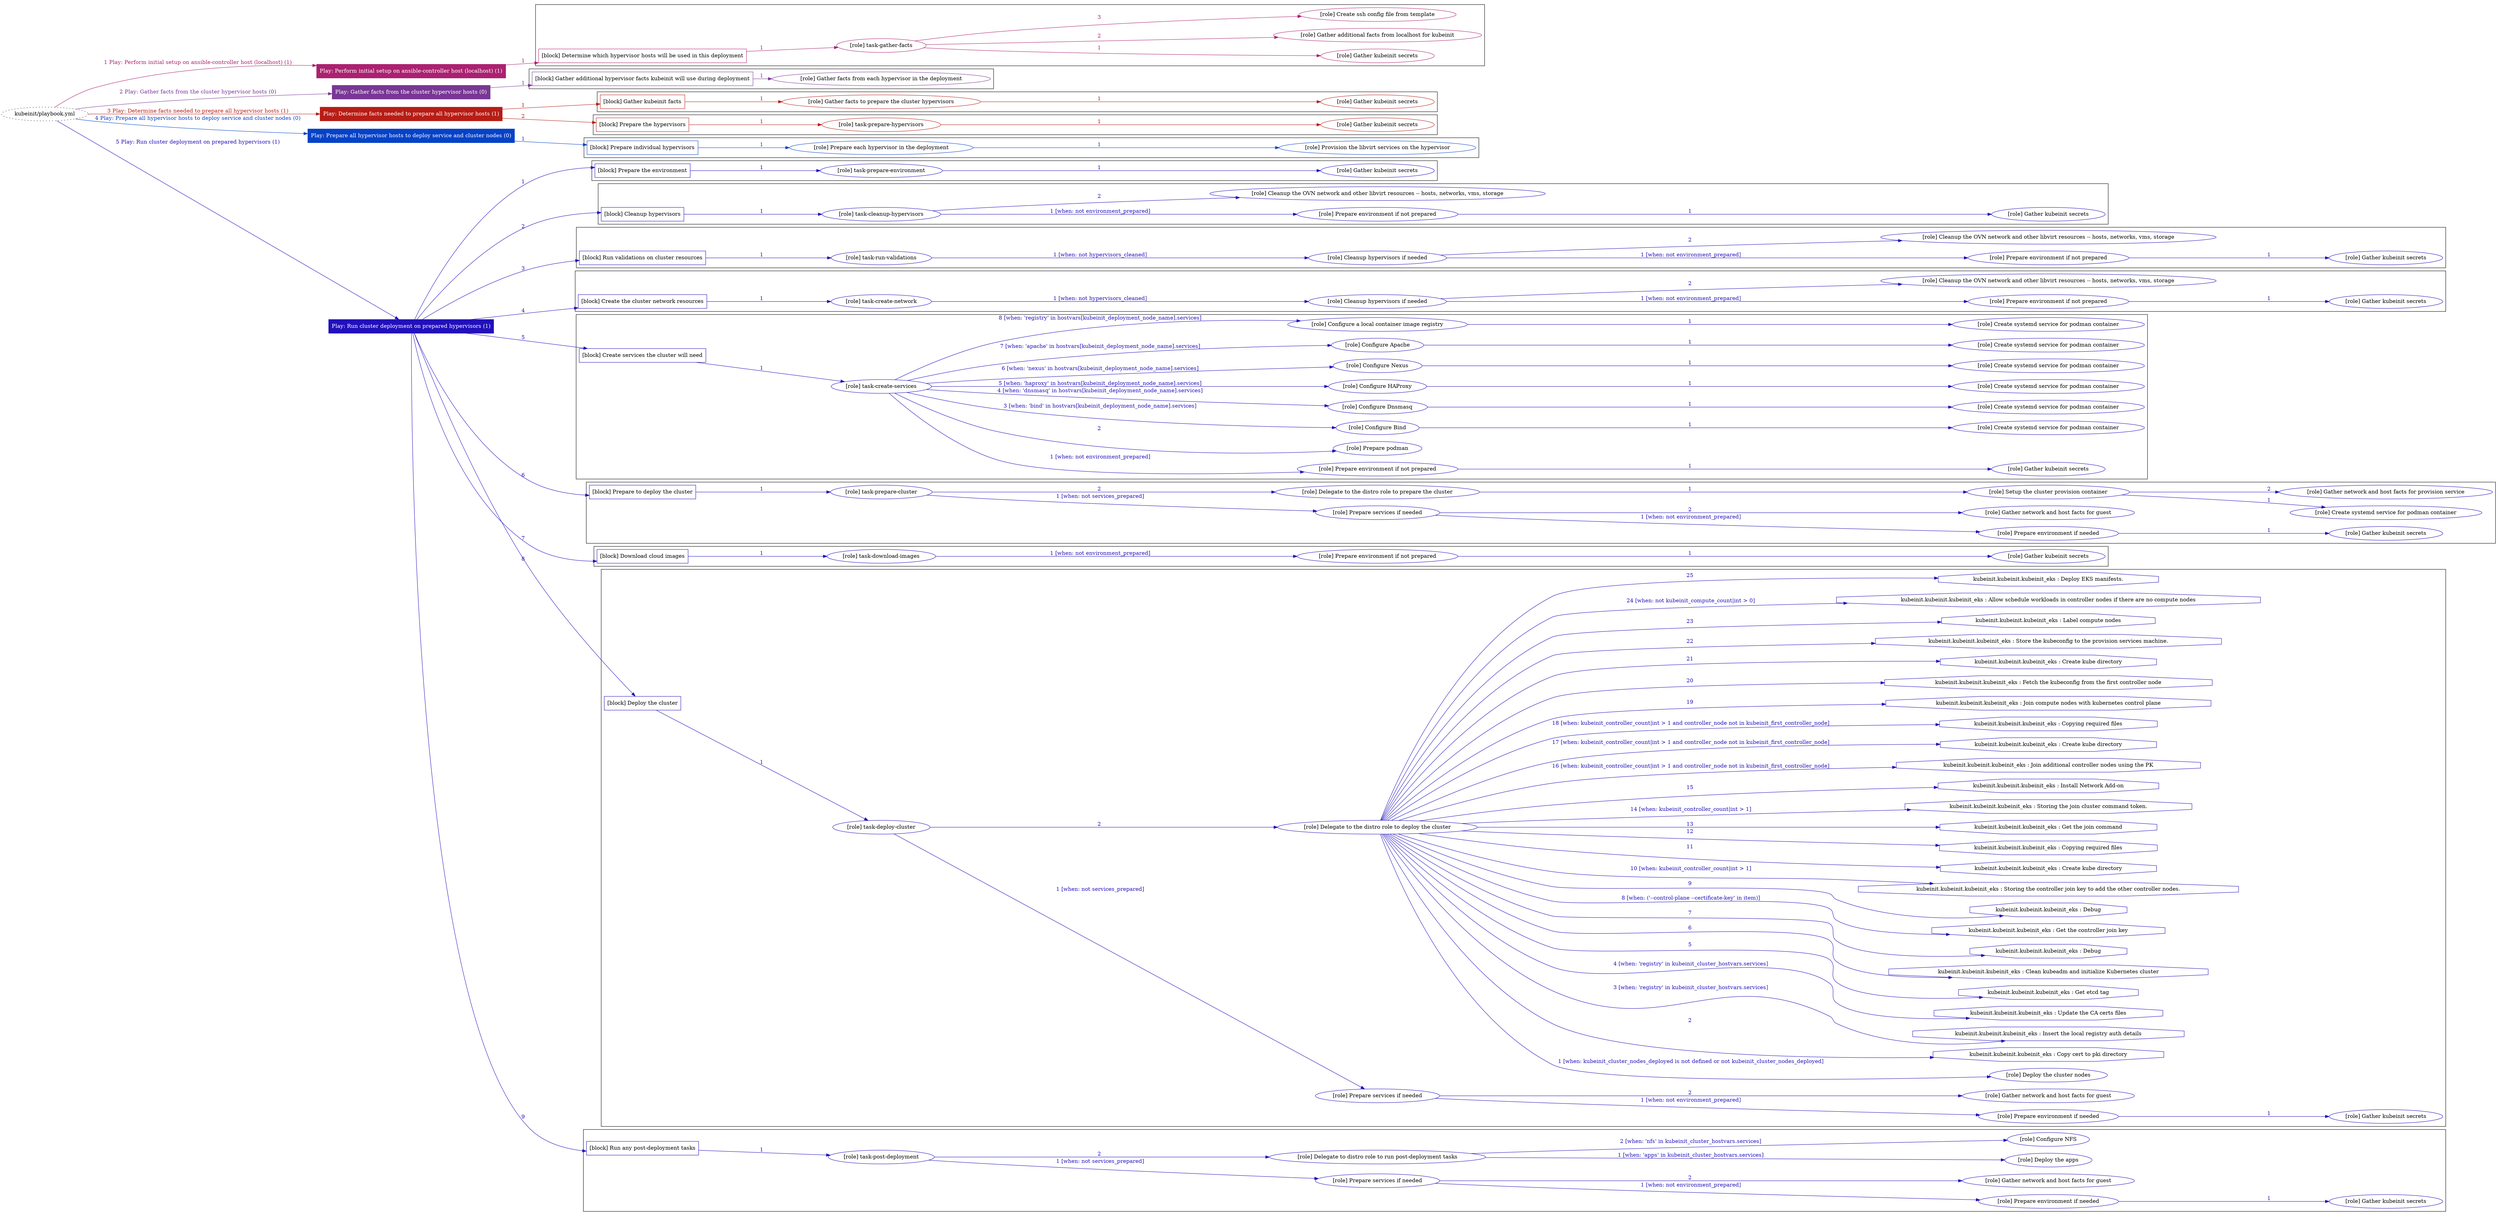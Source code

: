 digraph {
	graph [concentrate=true ordering=in rankdir=LR ratio=fill]
	edge [esep=5 sep=10]
	"kubeinit/playbook.yml" [URL="/home/runner/work/kubeinit/kubeinit/kubeinit/playbook.yml" id=playbook_e4706c44 style=dotted]
	"kubeinit/playbook.yml" -> play_22744e1b [label="1 Play: Perform initial setup on ansible-controller host (localhost) (1)" color="#ab2170" fontcolor="#ab2170" id=edge_play_22744e1b labeltooltip="1 Play: Perform initial setup on ansible-controller host (localhost) (1)" tooltip="1 Play: Perform initial setup on ansible-controller host (localhost) (1)"]
	subgraph "Play: Perform initial setup on ansible-controller host (localhost) (1)" {
		play_22744e1b [label="Play: Perform initial setup on ansible-controller host (localhost) (1)" URL="/home/runner/work/kubeinit/kubeinit/kubeinit/playbook.yml" color="#ab2170" fontcolor="#ffffff" id=play_22744e1b shape=box style=filled tooltip=localhost]
		play_22744e1b -> block_90c1fbc4 [label=1 color="#ab2170" fontcolor="#ab2170" id=edge_block_90c1fbc4 labeltooltip=1 tooltip=1]
		subgraph cluster_block_90c1fbc4 {
			block_90c1fbc4 [label="[block] Determine which hypervisor hosts will be used in this deployment" URL="/home/runner/work/kubeinit/kubeinit/kubeinit/playbook.yml" color="#ab2170" id=block_90c1fbc4 labeltooltip="Determine which hypervisor hosts will be used in this deployment" shape=box tooltip="Determine which hypervisor hosts will be used in this deployment"]
			block_90c1fbc4 -> role_a023c76e [label="1 " color="#ab2170" fontcolor="#ab2170" id=edge_role_a023c76e labeltooltip="1 " tooltip="1 "]
			subgraph "task-gather-facts" {
				role_a023c76e [label="[role] task-gather-facts" URL="/home/runner/work/kubeinit/kubeinit/kubeinit/playbook.yml" color="#ab2170" id=role_a023c76e tooltip="task-gather-facts"]
				role_a023c76e -> role_a32513ba [label="1 " color="#ab2170" fontcolor="#ab2170" id=edge_role_a32513ba labeltooltip="1 " tooltip="1 "]
				subgraph "Gather kubeinit secrets" {
					role_a32513ba [label="[role] Gather kubeinit secrets" URL="/home/runner/.ansible/collections/ansible_collections/kubeinit/kubeinit/roles/kubeinit_prepare/tasks/build_hypervisors_group.yml" color="#ab2170" id=role_a32513ba tooltip="Gather kubeinit secrets"]
				}
				role_a023c76e -> role_e7c0a9d3 [label="2 " color="#ab2170" fontcolor="#ab2170" id=edge_role_e7c0a9d3 labeltooltip="2 " tooltip="2 "]
				subgraph "Gather additional facts from localhost for kubeinit" {
					role_e7c0a9d3 [label="[role] Gather additional facts from localhost for kubeinit" URL="/home/runner/.ansible/collections/ansible_collections/kubeinit/kubeinit/roles/kubeinit_prepare/tasks/build_hypervisors_group.yml" color="#ab2170" id=role_e7c0a9d3 tooltip="Gather additional facts from localhost for kubeinit"]
				}
				role_a023c76e -> role_b6cc3822 [label="3 " color="#ab2170" fontcolor="#ab2170" id=edge_role_b6cc3822 labeltooltip="3 " tooltip="3 "]
				subgraph "Create ssh config file from template" {
					role_b6cc3822 [label="[role] Create ssh config file from template" URL="/home/runner/.ansible/collections/ansible_collections/kubeinit/kubeinit/roles/kubeinit_prepare/tasks/build_hypervisors_group.yml" color="#ab2170" id=role_b6cc3822 tooltip="Create ssh config file from template"]
				}
			}
		}
	}
	"kubeinit/playbook.yml" -> play_4994752e [label="2 Play: Gather facts from the cluster hypervisor hosts (0)" color="#793795" fontcolor="#793795" id=edge_play_4994752e labeltooltip="2 Play: Gather facts from the cluster hypervisor hosts (0)" tooltip="2 Play: Gather facts from the cluster hypervisor hosts (0)"]
	subgraph "Play: Gather facts from the cluster hypervisor hosts (0)" {
		play_4994752e [label="Play: Gather facts from the cluster hypervisor hosts (0)" URL="/home/runner/work/kubeinit/kubeinit/kubeinit/playbook.yml" color="#793795" fontcolor="#ffffff" id=play_4994752e shape=box style=filled tooltip="Play: Gather facts from the cluster hypervisor hosts (0)"]
		play_4994752e -> block_d90d873d [label=1 color="#793795" fontcolor="#793795" id=edge_block_d90d873d labeltooltip=1 tooltip=1]
		subgraph cluster_block_d90d873d {
			block_d90d873d [label="[block] Gather additional hypervisor facts kubeinit will use during deployment" URL="/home/runner/work/kubeinit/kubeinit/kubeinit/playbook.yml" color="#793795" id=block_d90d873d labeltooltip="Gather additional hypervisor facts kubeinit will use during deployment" shape=box tooltip="Gather additional hypervisor facts kubeinit will use during deployment"]
			block_d90d873d -> role_4bcd102c [label="1 " color="#793795" fontcolor="#793795" id=edge_role_4bcd102c labeltooltip="1 " tooltip="1 "]
			subgraph "Gather facts from each hypervisor in the deployment" {
				role_4bcd102c [label="[role] Gather facts from each hypervisor in the deployment" URL="/home/runner/work/kubeinit/kubeinit/kubeinit/playbook.yml" color="#793795" id=role_4bcd102c tooltip="Gather facts from each hypervisor in the deployment"]
			}
		}
	}
	"kubeinit/playbook.yml" -> play_8010060c [label="3 Play: Determine facts needed to prepare all hypervisor hosts (1)" color="#b71d15" fontcolor="#b71d15" id=edge_play_8010060c labeltooltip="3 Play: Determine facts needed to prepare all hypervisor hosts (1)" tooltip="3 Play: Determine facts needed to prepare all hypervisor hosts (1)"]
	subgraph "Play: Determine facts needed to prepare all hypervisor hosts (1)" {
		play_8010060c [label="Play: Determine facts needed to prepare all hypervisor hosts (1)" URL="/home/runner/work/kubeinit/kubeinit/kubeinit/playbook.yml" color="#b71d15" fontcolor="#ffffff" id=play_8010060c shape=box style=filled tooltip=localhost]
		play_8010060c -> block_583fa19e [label=1 color="#b71d15" fontcolor="#b71d15" id=edge_block_583fa19e labeltooltip=1 tooltip=1]
		subgraph cluster_block_583fa19e {
			block_583fa19e [label="[block] Gather kubeinit facts" URL="/home/runner/work/kubeinit/kubeinit/kubeinit/playbook.yml" color="#b71d15" id=block_583fa19e labeltooltip="Gather kubeinit facts" shape=box tooltip="Gather kubeinit facts"]
			block_583fa19e -> role_727994ce [label="1 " color="#b71d15" fontcolor="#b71d15" id=edge_role_727994ce labeltooltip="1 " tooltip="1 "]
			subgraph "Gather facts to prepare the cluster hypervisors" {
				role_727994ce [label="[role] Gather facts to prepare the cluster hypervisors" URL="/home/runner/work/kubeinit/kubeinit/kubeinit/playbook.yml" color="#b71d15" id=role_727994ce tooltip="Gather facts to prepare the cluster hypervisors"]
				role_727994ce -> role_910fbec5 [label="1 " color="#b71d15" fontcolor="#b71d15" id=edge_role_910fbec5 labeltooltip="1 " tooltip="1 "]
				subgraph "Gather kubeinit secrets" {
					role_910fbec5 [label="[role] Gather kubeinit secrets" URL="/home/runner/.ansible/collections/ansible_collections/kubeinit/kubeinit/roles/kubeinit_prepare/tasks/gather_kubeinit_facts.yml" color="#b71d15" id=role_910fbec5 tooltip="Gather kubeinit secrets"]
				}
			}
		}
		play_8010060c -> block_61e00725 [label=2 color="#b71d15" fontcolor="#b71d15" id=edge_block_61e00725 labeltooltip=2 tooltip=2]
		subgraph cluster_block_61e00725 {
			block_61e00725 [label="[block] Prepare the hypervisors" URL="/home/runner/work/kubeinit/kubeinit/kubeinit/playbook.yml" color="#b71d15" id=block_61e00725 labeltooltip="Prepare the hypervisors" shape=box tooltip="Prepare the hypervisors"]
			block_61e00725 -> role_71403664 [label="1 " color="#b71d15" fontcolor="#b71d15" id=edge_role_71403664 labeltooltip="1 " tooltip="1 "]
			subgraph "task-prepare-hypervisors" {
				role_71403664 [label="[role] task-prepare-hypervisors" URL="/home/runner/work/kubeinit/kubeinit/kubeinit/playbook.yml" color="#b71d15" id=role_71403664 tooltip="task-prepare-hypervisors"]
				role_71403664 -> role_654ed917 [label="1 " color="#b71d15" fontcolor="#b71d15" id=edge_role_654ed917 labeltooltip="1 " tooltip="1 "]
				subgraph "Gather kubeinit secrets" {
					role_654ed917 [label="[role] Gather kubeinit secrets" URL="/home/runner/.ansible/collections/ansible_collections/kubeinit/kubeinit/roles/kubeinit_prepare/tasks/gather_kubeinit_facts.yml" color="#b71d15" id=role_654ed917 tooltip="Gather kubeinit secrets"]
				}
			}
		}
	}
	"kubeinit/playbook.yml" -> play_8bb60822 [label="4 Play: Prepare all hypervisor hosts to deploy service and cluster nodes (0)" color="#0542c7" fontcolor="#0542c7" id=edge_play_8bb60822 labeltooltip="4 Play: Prepare all hypervisor hosts to deploy service and cluster nodes (0)" tooltip="4 Play: Prepare all hypervisor hosts to deploy service and cluster nodes (0)"]
	subgraph "Play: Prepare all hypervisor hosts to deploy service and cluster nodes (0)" {
		play_8bb60822 [label="Play: Prepare all hypervisor hosts to deploy service and cluster nodes (0)" URL="/home/runner/work/kubeinit/kubeinit/kubeinit/playbook.yml" color="#0542c7" fontcolor="#ffffff" id=play_8bb60822 shape=box style=filled tooltip="Play: Prepare all hypervisor hosts to deploy service and cluster nodes (0)"]
		play_8bb60822 -> block_07c9df3e [label=1 color="#0542c7" fontcolor="#0542c7" id=edge_block_07c9df3e labeltooltip=1 tooltip=1]
		subgraph cluster_block_07c9df3e {
			block_07c9df3e [label="[block] Prepare individual hypervisors" URL="/home/runner/work/kubeinit/kubeinit/kubeinit/playbook.yml" color="#0542c7" id=block_07c9df3e labeltooltip="Prepare individual hypervisors" shape=box tooltip="Prepare individual hypervisors"]
			block_07c9df3e -> role_44c92e0b [label="1 " color="#0542c7" fontcolor="#0542c7" id=edge_role_44c92e0b labeltooltip="1 " tooltip="1 "]
			subgraph "Prepare each hypervisor in the deployment" {
				role_44c92e0b [label="[role] Prepare each hypervisor in the deployment" URL="/home/runner/work/kubeinit/kubeinit/kubeinit/playbook.yml" color="#0542c7" id=role_44c92e0b tooltip="Prepare each hypervisor in the deployment"]
				role_44c92e0b -> role_316681c7 [label="1 " color="#0542c7" fontcolor="#0542c7" id=edge_role_316681c7 labeltooltip="1 " tooltip="1 "]
				subgraph "Provision the libvirt services on the hypervisor" {
					role_316681c7 [label="[role] Provision the libvirt services on the hypervisor" URL="/home/runner/.ansible/collections/ansible_collections/kubeinit/kubeinit/roles/kubeinit_prepare/tasks/prepare_hypervisor.yml" color="#0542c7" id=role_316681c7 tooltip="Provision the libvirt services on the hypervisor"]
				}
			}
		}
	}
	"kubeinit/playbook.yml" -> play_d2158033 [label="5 Play: Run cluster deployment on prepared hypervisors (1)" color="#2110bc" fontcolor="#2110bc" id=edge_play_d2158033 labeltooltip="5 Play: Run cluster deployment on prepared hypervisors (1)" tooltip="5 Play: Run cluster deployment on prepared hypervisors (1)"]
	subgraph "Play: Run cluster deployment on prepared hypervisors (1)" {
		play_d2158033 [label="Play: Run cluster deployment on prepared hypervisors (1)" URL="/home/runner/work/kubeinit/kubeinit/kubeinit/playbook.yml" color="#2110bc" fontcolor="#ffffff" id=play_d2158033 shape=box style=filled tooltip=localhost]
		play_d2158033 -> block_24944b92 [label=1 color="#2110bc" fontcolor="#2110bc" id=edge_block_24944b92 labeltooltip=1 tooltip=1]
		subgraph cluster_block_24944b92 {
			block_24944b92 [label="[block] Prepare the environment" URL="/home/runner/work/kubeinit/kubeinit/kubeinit/playbook.yml" color="#2110bc" id=block_24944b92 labeltooltip="Prepare the environment" shape=box tooltip="Prepare the environment"]
			block_24944b92 -> role_bd3fd423 [label="1 " color="#2110bc" fontcolor="#2110bc" id=edge_role_bd3fd423 labeltooltip="1 " tooltip="1 "]
			subgraph "task-prepare-environment" {
				role_bd3fd423 [label="[role] task-prepare-environment" URL="/home/runner/work/kubeinit/kubeinit/kubeinit/playbook.yml" color="#2110bc" id=role_bd3fd423 tooltip="task-prepare-environment"]
				role_bd3fd423 -> role_4cc77788 [label="1 " color="#2110bc" fontcolor="#2110bc" id=edge_role_4cc77788 labeltooltip="1 " tooltip="1 "]
				subgraph "Gather kubeinit secrets" {
					role_4cc77788 [label="[role] Gather kubeinit secrets" URL="/home/runner/.ansible/collections/ansible_collections/kubeinit/kubeinit/roles/kubeinit_prepare/tasks/gather_kubeinit_facts.yml" color="#2110bc" id=role_4cc77788 tooltip="Gather kubeinit secrets"]
				}
			}
		}
		play_d2158033 -> block_1e7e32d7 [label=2 color="#2110bc" fontcolor="#2110bc" id=edge_block_1e7e32d7 labeltooltip=2 tooltip=2]
		subgraph cluster_block_1e7e32d7 {
			block_1e7e32d7 [label="[block] Cleanup hypervisors" URL="/home/runner/work/kubeinit/kubeinit/kubeinit/playbook.yml" color="#2110bc" id=block_1e7e32d7 labeltooltip="Cleanup hypervisors" shape=box tooltip="Cleanup hypervisors"]
			block_1e7e32d7 -> role_c42ea719 [label="1 " color="#2110bc" fontcolor="#2110bc" id=edge_role_c42ea719 labeltooltip="1 " tooltip="1 "]
			subgraph "task-cleanup-hypervisors" {
				role_c42ea719 [label="[role] task-cleanup-hypervisors" URL="/home/runner/work/kubeinit/kubeinit/kubeinit/playbook.yml" color="#2110bc" id=role_c42ea719 tooltip="task-cleanup-hypervisors"]
				role_c42ea719 -> role_982317cd [label="1 [when: not environment_prepared]" color="#2110bc" fontcolor="#2110bc" id=edge_role_982317cd labeltooltip="1 [when: not environment_prepared]" tooltip="1 [when: not environment_prepared]"]
				subgraph "Prepare environment if not prepared" {
					role_982317cd [label="[role] Prepare environment if not prepared" URL="/home/runner/.ansible/collections/ansible_collections/kubeinit/kubeinit/roles/kubeinit_prepare/tasks/cleanup_hypervisors.yml" color="#2110bc" id=role_982317cd tooltip="Prepare environment if not prepared"]
					role_982317cd -> role_f0b3cdd8 [label="1 " color="#2110bc" fontcolor="#2110bc" id=edge_role_f0b3cdd8 labeltooltip="1 " tooltip="1 "]
					subgraph "Gather kubeinit secrets" {
						role_f0b3cdd8 [label="[role] Gather kubeinit secrets" URL="/home/runner/.ansible/collections/ansible_collections/kubeinit/kubeinit/roles/kubeinit_prepare/tasks/gather_kubeinit_facts.yml" color="#2110bc" id=role_f0b3cdd8 tooltip="Gather kubeinit secrets"]
					}
				}
				role_c42ea719 -> role_6aef4e4c [label="2 " color="#2110bc" fontcolor="#2110bc" id=edge_role_6aef4e4c labeltooltip="2 " tooltip="2 "]
				subgraph "Cleanup the OVN network and other libvirt resources -- hosts, networks, vms, storage" {
					role_6aef4e4c [label="[role] Cleanup the OVN network and other libvirt resources -- hosts, networks, vms, storage" URL="/home/runner/.ansible/collections/ansible_collections/kubeinit/kubeinit/roles/kubeinit_prepare/tasks/cleanup_hypervisors.yml" color="#2110bc" id=role_6aef4e4c tooltip="Cleanup the OVN network and other libvirt resources -- hosts, networks, vms, storage"]
				}
			}
		}
		play_d2158033 -> block_bdd925a0 [label=3 color="#2110bc" fontcolor="#2110bc" id=edge_block_bdd925a0 labeltooltip=3 tooltip=3]
		subgraph cluster_block_bdd925a0 {
			block_bdd925a0 [label="[block] Run validations on cluster resources" URL="/home/runner/work/kubeinit/kubeinit/kubeinit/playbook.yml" color="#2110bc" id=block_bdd925a0 labeltooltip="Run validations on cluster resources" shape=box tooltip="Run validations on cluster resources"]
			block_bdd925a0 -> role_ba6127e5 [label="1 " color="#2110bc" fontcolor="#2110bc" id=edge_role_ba6127e5 labeltooltip="1 " tooltip="1 "]
			subgraph "task-run-validations" {
				role_ba6127e5 [label="[role] task-run-validations" URL="/home/runner/work/kubeinit/kubeinit/kubeinit/playbook.yml" color="#2110bc" id=role_ba6127e5 tooltip="task-run-validations"]
				role_ba6127e5 -> role_7173075e [label="1 [when: not hypervisors_cleaned]" color="#2110bc" fontcolor="#2110bc" id=edge_role_7173075e labeltooltip="1 [when: not hypervisors_cleaned]" tooltip="1 [when: not hypervisors_cleaned]"]
				subgraph "Cleanup hypervisors if needed" {
					role_7173075e [label="[role] Cleanup hypervisors if needed" URL="/home/runner/.ansible/collections/ansible_collections/kubeinit/kubeinit/roles/kubeinit_validations/tasks/main.yml" color="#2110bc" id=role_7173075e tooltip="Cleanup hypervisors if needed"]
					role_7173075e -> role_90f494fb [label="1 [when: not environment_prepared]" color="#2110bc" fontcolor="#2110bc" id=edge_role_90f494fb labeltooltip="1 [when: not environment_prepared]" tooltip="1 [when: not environment_prepared]"]
					subgraph "Prepare environment if not prepared" {
						role_90f494fb [label="[role] Prepare environment if not prepared" URL="/home/runner/.ansible/collections/ansible_collections/kubeinit/kubeinit/roles/kubeinit_prepare/tasks/cleanup_hypervisors.yml" color="#2110bc" id=role_90f494fb tooltip="Prepare environment if not prepared"]
						role_90f494fb -> role_63c3f2b1 [label="1 " color="#2110bc" fontcolor="#2110bc" id=edge_role_63c3f2b1 labeltooltip="1 " tooltip="1 "]
						subgraph "Gather kubeinit secrets" {
							role_63c3f2b1 [label="[role] Gather kubeinit secrets" URL="/home/runner/.ansible/collections/ansible_collections/kubeinit/kubeinit/roles/kubeinit_prepare/tasks/gather_kubeinit_facts.yml" color="#2110bc" id=role_63c3f2b1 tooltip="Gather kubeinit secrets"]
						}
					}
					role_7173075e -> role_3a57bac4 [label="2 " color="#2110bc" fontcolor="#2110bc" id=edge_role_3a57bac4 labeltooltip="2 " tooltip="2 "]
					subgraph "Cleanup the OVN network and other libvirt resources -- hosts, networks, vms, storage" {
						role_3a57bac4 [label="[role] Cleanup the OVN network and other libvirt resources -- hosts, networks, vms, storage" URL="/home/runner/.ansible/collections/ansible_collections/kubeinit/kubeinit/roles/kubeinit_prepare/tasks/cleanup_hypervisors.yml" color="#2110bc" id=role_3a57bac4 tooltip="Cleanup the OVN network and other libvirt resources -- hosts, networks, vms, storage"]
					}
				}
			}
		}
		play_d2158033 -> block_508a21db [label=4 color="#2110bc" fontcolor="#2110bc" id=edge_block_508a21db labeltooltip=4 tooltip=4]
		subgraph cluster_block_508a21db {
			block_508a21db [label="[block] Create the cluster network resources" URL="/home/runner/work/kubeinit/kubeinit/kubeinit/playbook.yml" color="#2110bc" id=block_508a21db labeltooltip="Create the cluster network resources" shape=box tooltip="Create the cluster network resources"]
			block_508a21db -> role_bfe2d2e4 [label="1 " color="#2110bc" fontcolor="#2110bc" id=edge_role_bfe2d2e4 labeltooltip="1 " tooltip="1 "]
			subgraph "task-create-network" {
				role_bfe2d2e4 [label="[role] task-create-network" URL="/home/runner/work/kubeinit/kubeinit/kubeinit/playbook.yml" color="#2110bc" id=role_bfe2d2e4 tooltip="task-create-network"]
				role_bfe2d2e4 -> role_f03fde80 [label="1 [when: not hypervisors_cleaned]" color="#2110bc" fontcolor="#2110bc" id=edge_role_f03fde80 labeltooltip="1 [when: not hypervisors_cleaned]" tooltip="1 [when: not hypervisors_cleaned]"]
				subgraph "Cleanup hypervisors if needed" {
					role_f03fde80 [label="[role] Cleanup hypervisors if needed" URL="/home/runner/.ansible/collections/ansible_collections/kubeinit/kubeinit/roles/kubeinit_libvirt/tasks/create_network.yml" color="#2110bc" id=role_f03fde80 tooltip="Cleanup hypervisors if needed"]
					role_f03fde80 -> role_23afd82c [label="1 [when: not environment_prepared]" color="#2110bc" fontcolor="#2110bc" id=edge_role_23afd82c labeltooltip="1 [when: not environment_prepared]" tooltip="1 [when: not environment_prepared]"]
					subgraph "Prepare environment if not prepared" {
						role_23afd82c [label="[role] Prepare environment if not prepared" URL="/home/runner/.ansible/collections/ansible_collections/kubeinit/kubeinit/roles/kubeinit_prepare/tasks/cleanup_hypervisors.yml" color="#2110bc" id=role_23afd82c tooltip="Prepare environment if not prepared"]
						role_23afd82c -> role_99f4b3ec [label="1 " color="#2110bc" fontcolor="#2110bc" id=edge_role_99f4b3ec labeltooltip="1 " tooltip="1 "]
						subgraph "Gather kubeinit secrets" {
							role_99f4b3ec [label="[role] Gather kubeinit secrets" URL="/home/runner/.ansible/collections/ansible_collections/kubeinit/kubeinit/roles/kubeinit_prepare/tasks/gather_kubeinit_facts.yml" color="#2110bc" id=role_99f4b3ec tooltip="Gather kubeinit secrets"]
						}
					}
					role_f03fde80 -> role_2482ce7c [label="2 " color="#2110bc" fontcolor="#2110bc" id=edge_role_2482ce7c labeltooltip="2 " tooltip="2 "]
					subgraph "Cleanup the OVN network and other libvirt resources -- hosts, networks, vms, storage" {
						role_2482ce7c [label="[role] Cleanup the OVN network and other libvirt resources -- hosts, networks, vms, storage" URL="/home/runner/.ansible/collections/ansible_collections/kubeinit/kubeinit/roles/kubeinit_prepare/tasks/cleanup_hypervisors.yml" color="#2110bc" id=role_2482ce7c tooltip="Cleanup the OVN network and other libvirt resources -- hosts, networks, vms, storage"]
					}
				}
			}
		}
		play_d2158033 -> block_24a6d19e [label=5 color="#2110bc" fontcolor="#2110bc" id=edge_block_24a6d19e labeltooltip=5 tooltip=5]
		subgraph cluster_block_24a6d19e {
			block_24a6d19e [label="[block] Create services the cluster will need" URL="/home/runner/work/kubeinit/kubeinit/kubeinit/playbook.yml" color="#2110bc" id=block_24a6d19e labeltooltip="Create services the cluster will need" shape=box tooltip="Create services the cluster will need"]
			block_24a6d19e -> role_8a66552a [label="1 " color="#2110bc" fontcolor="#2110bc" id=edge_role_8a66552a labeltooltip="1 " tooltip="1 "]
			subgraph "task-create-services" {
				role_8a66552a [label="[role] task-create-services" URL="/home/runner/work/kubeinit/kubeinit/kubeinit/playbook.yml" color="#2110bc" id=role_8a66552a tooltip="task-create-services"]
				role_8a66552a -> role_f737e325 [label="1 [when: not environment_prepared]" color="#2110bc" fontcolor="#2110bc" id=edge_role_f737e325 labeltooltip="1 [when: not environment_prepared]" tooltip="1 [when: not environment_prepared]"]
				subgraph "Prepare environment if not prepared" {
					role_f737e325 [label="[role] Prepare environment if not prepared" URL="/home/runner/.ansible/collections/ansible_collections/kubeinit/kubeinit/roles/kubeinit_services/tasks/main.yml" color="#2110bc" id=role_f737e325 tooltip="Prepare environment if not prepared"]
					role_f737e325 -> role_6072456c [label="1 " color="#2110bc" fontcolor="#2110bc" id=edge_role_6072456c labeltooltip="1 " tooltip="1 "]
					subgraph "Gather kubeinit secrets" {
						role_6072456c [label="[role] Gather kubeinit secrets" URL="/home/runner/.ansible/collections/ansible_collections/kubeinit/kubeinit/roles/kubeinit_prepare/tasks/gather_kubeinit_facts.yml" color="#2110bc" id=role_6072456c tooltip="Gather kubeinit secrets"]
					}
				}
				role_8a66552a -> role_5ef0aa24 [label="2 " color="#2110bc" fontcolor="#2110bc" id=edge_role_5ef0aa24 labeltooltip="2 " tooltip="2 "]
				subgraph "Prepare podman" {
					role_5ef0aa24 [label="[role] Prepare podman" URL="/home/runner/.ansible/collections/ansible_collections/kubeinit/kubeinit/roles/kubeinit_services/tasks/00_create_service_pod.yml" color="#2110bc" id=role_5ef0aa24 tooltip="Prepare podman"]
				}
				role_8a66552a -> role_177622a1 [label="3 [when: 'bind' in hostvars[kubeinit_deployment_node_name].services]" color="#2110bc" fontcolor="#2110bc" id=edge_role_177622a1 labeltooltip="3 [when: 'bind' in hostvars[kubeinit_deployment_node_name].services]" tooltip="3 [when: 'bind' in hostvars[kubeinit_deployment_node_name].services]"]
				subgraph "Configure Bind" {
					role_177622a1 [label="[role] Configure Bind" URL="/home/runner/.ansible/collections/ansible_collections/kubeinit/kubeinit/roles/kubeinit_services/tasks/start_services_containers.yml" color="#2110bc" id=role_177622a1 tooltip="Configure Bind"]
					role_177622a1 -> role_b3847f66 [label="1 " color="#2110bc" fontcolor="#2110bc" id=edge_role_b3847f66 labeltooltip="1 " tooltip="1 "]
					subgraph "Create systemd service for podman container" {
						role_b3847f66 [label="[role] Create systemd service for podman container" URL="/home/runner/.ansible/collections/ansible_collections/kubeinit/kubeinit/roles/kubeinit_bind/tasks/main.yml" color="#2110bc" id=role_b3847f66 tooltip="Create systemd service for podman container"]
					}
				}
				role_8a66552a -> role_3fc53740 [label="4 [when: 'dnsmasq' in hostvars[kubeinit_deployment_node_name].services]" color="#2110bc" fontcolor="#2110bc" id=edge_role_3fc53740 labeltooltip="4 [when: 'dnsmasq' in hostvars[kubeinit_deployment_node_name].services]" tooltip="4 [when: 'dnsmasq' in hostvars[kubeinit_deployment_node_name].services]"]
				subgraph "Configure Dnsmasq" {
					role_3fc53740 [label="[role] Configure Dnsmasq" URL="/home/runner/.ansible/collections/ansible_collections/kubeinit/kubeinit/roles/kubeinit_services/tasks/start_services_containers.yml" color="#2110bc" id=role_3fc53740 tooltip="Configure Dnsmasq"]
					role_3fc53740 -> role_307be5a8 [label="1 " color="#2110bc" fontcolor="#2110bc" id=edge_role_307be5a8 labeltooltip="1 " tooltip="1 "]
					subgraph "Create systemd service for podman container" {
						role_307be5a8 [label="[role] Create systemd service for podman container" URL="/home/runner/.ansible/collections/ansible_collections/kubeinit/kubeinit/roles/kubeinit_dnsmasq/tasks/main.yml" color="#2110bc" id=role_307be5a8 tooltip="Create systemd service for podman container"]
					}
				}
				role_8a66552a -> role_21122419 [label="5 [when: 'haproxy' in hostvars[kubeinit_deployment_node_name].services]" color="#2110bc" fontcolor="#2110bc" id=edge_role_21122419 labeltooltip="5 [when: 'haproxy' in hostvars[kubeinit_deployment_node_name].services]" tooltip="5 [when: 'haproxy' in hostvars[kubeinit_deployment_node_name].services]"]
				subgraph "Configure HAProxy" {
					role_21122419 [label="[role] Configure HAProxy" URL="/home/runner/.ansible/collections/ansible_collections/kubeinit/kubeinit/roles/kubeinit_services/tasks/start_services_containers.yml" color="#2110bc" id=role_21122419 tooltip="Configure HAProxy"]
					role_21122419 -> role_2db736c5 [label="1 " color="#2110bc" fontcolor="#2110bc" id=edge_role_2db736c5 labeltooltip="1 " tooltip="1 "]
					subgraph "Create systemd service for podman container" {
						role_2db736c5 [label="[role] Create systemd service for podman container" URL="/home/runner/.ansible/collections/ansible_collections/kubeinit/kubeinit/roles/kubeinit_haproxy/tasks/main.yml" color="#2110bc" id=role_2db736c5 tooltip="Create systemd service for podman container"]
					}
				}
				role_8a66552a -> role_174dfc2f [label="6 [when: 'nexus' in hostvars[kubeinit_deployment_node_name].services]" color="#2110bc" fontcolor="#2110bc" id=edge_role_174dfc2f labeltooltip="6 [when: 'nexus' in hostvars[kubeinit_deployment_node_name].services]" tooltip="6 [when: 'nexus' in hostvars[kubeinit_deployment_node_name].services]"]
				subgraph "Configure Nexus" {
					role_174dfc2f [label="[role] Configure Nexus" URL="/home/runner/.ansible/collections/ansible_collections/kubeinit/kubeinit/roles/kubeinit_services/tasks/start_services_containers.yml" color="#2110bc" id=role_174dfc2f tooltip="Configure Nexus"]
					role_174dfc2f -> role_84a5b284 [label="1 " color="#2110bc" fontcolor="#2110bc" id=edge_role_84a5b284 labeltooltip="1 " tooltip="1 "]
					subgraph "Create systemd service for podman container" {
						role_84a5b284 [label="[role] Create systemd service for podman container" URL="/home/runner/.ansible/collections/ansible_collections/kubeinit/kubeinit/roles/kubeinit_nexus/tasks/main.yml" color="#2110bc" id=role_84a5b284 tooltip="Create systemd service for podman container"]
					}
				}
				role_8a66552a -> role_1c8af90c [label="7 [when: 'apache' in hostvars[kubeinit_deployment_node_name].services]" color="#2110bc" fontcolor="#2110bc" id=edge_role_1c8af90c labeltooltip="7 [when: 'apache' in hostvars[kubeinit_deployment_node_name].services]" tooltip="7 [when: 'apache' in hostvars[kubeinit_deployment_node_name].services]"]
				subgraph "Configure Apache" {
					role_1c8af90c [label="[role] Configure Apache" URL="/home/runner/.ansible/collections/ansible_collections/kubeinit/kubeinit/roles/kubeinit_services/tasks/start_services_containers.yml" color="#2110bc" id=role_1c8af90c tooltip="Configure Apache"]
					role_1c8af90c -> role_8ca3dc74 [label="1 " color="#2110bc" fontcolor="#2110bc" id=edge_role_8ca3dc74 labeltooltip="1 " tooltip="1 "]
					subgraph "Create systemd service for podman container" {
						role_8ca3dc74 [label="[role] Create systemd service for podman container" URL="/home/runner/.ansible/collections/ansible_collections/kubeinit/kubeinit/roles/kubeinit_apache/tasks/main.yml" color="#2110bc" id=role_8ca3dc74 tooltip="Create systemd service for podman container"]
					}
				}
				role_8a66552a -> role_9d420598 [label="8 [when: 'registry' in hostvars[kubeinit_deployment_node_name].services]" color="#2110bc" fontcolor="#2110bc" id=edge_role_9d420598 labeltooltip="8 [when: 'registry' in hostvars[kubeinit_deployment_node_name].services]" tooltip="8 [when: 'registry' in hostvars[kubeinit_deployment_node_name].services]"]
				subgraph "Configure a local container image registry" {
					role_9d420598 [label="[role] Configure a local container image registry" URL="/home/runner/.ansible/collections/ansible_collections/kubeinit/kubeinit/roles/kubeinit_services/tasks/start_services_containers.yml" color="#2110bc" id=role_9d420598 tooltip="Configure a local container image registry"]
					role_9d420598 -> role_f581807c [label="1 " color="#2110bc" fontcolor="#2110bc" id=edge_role_f581807c labeltooltip="1 " tooltip="1 "]
					subgraph "Create systemd service for podman container" {
						role_f581807c [label="[role] Create systemd service for podman container" URL="/home/runner/.ansible/collections/ansible_collections/kubeinit/kubeinit/roles/kubeinit_registry/tasks/main.yml" color="#2110bc" id=role_f581807c tooltip="Create systemd service for podman container"]
					}
				}
			}
		}
		play_d2158033 -> block_5c4fecc6 [label=6 color="#2110bc" fontcolor="#2110bc" id=edge_block_5c4fecc6 labeltooltip=6 tooltip=6]
		subgraph cluster_block_5c4fecc6 {
			block_5c4fecc6 [label="[block] Prepare to deploy the cluster" URL="/home/runner/work/kubeinit/kubeinit/kubeinit/playbook.yml" color="#2110bc" id=block_5c4fecc6 labeltooltip="Prepare to deploy the cluster" shape=box tooltip="Prepare to deploy the cluster"]
			block_5c4fecc6 -> role_3a1ebe3c [label="1 " color="#2110bc" fontcolor="#2110bc" id=edge_role_3a1ebe3c labeltooltip="1 " tooltip="1 "]
			subgraph "task-prepare-cluster" {
				role_3a1ebe3c [label="[role] task-prepare-cluster" URL="/home/runner/work/kubeinit/kubeinit/kubeinit/playbook.yml" color="#2110bc" id=role_3a1ebe3c tooltip="task-prepare-cluster"]
				role_3a1ebe3c -> role_c6568b0b [label="1 [when: not services_prepared]" color="#2110bc" fontcolor="#2110bc" id=edge_role_c6568b0b labeltooltip="1 [when: not services_prepared]" tooltip="1 [when: not services_prepared]"]
				subgraph "Prepare services if needed" {
					role_c6568b0b [label="[role] Prepare services if needed" URL="/home/runner/.ansible/collections/ansible_collections/kubeinit/kubeinit/roles/kubeinit_prepare/tasks/prepare_cluster.yml" color="#2110bc" id=role_c6568b0b tooltip="Prepare services if needed"]
					role_c6568b0b -> role_cb3f284b [label="1 [when: not environment_prepared]" color="#2110bc" fontcolor="#2110bc" id=edge_role_cb3f284b labeltooltip="1 [when: not environment_prepared]" tooltip="1 [when: not environment_prepared]"]
					subgraph "Prepare environment if needed" {
						role_cb3f284b [label="[role] Prepare environment if needed" URL="/home/runner/.ansible/collections/ansible_collections/kubeinit/kubeinit/roles/kubeinit_services/tasks/prepare_services.yml" color="#2110bc" id=role_cb3f284b tooltip="Prepare environment if needed"]
						role_cb3f284b -> role_964be635 [label="1 " color="#2110bc" fontcolor="#2110bc" id=edge_role_964be635 labeltooltip="1 " tooltip="1 "]
						subgraph "Gather kubeinit secrets" {
							role_964be635 [label="[role] Gather kubeinit secrets" URL="/home/runner/.ansible/collections/ansible_collections/kubeinit/kubeinit/roles/kubeinit_prepare/tasks/gather_kubeinit_facts.yml" color="#2110bc" id=role_964be635 tooltip="Gather kubeinit secrets"]
						}
					}
					role_c6568b0b -> role_d35b413b [label="2 " color="#2110bc" fontcolor="#2110bc" id=edge_role_d35b413b labeltooltip="2 " tooltip="2 "]
					subgraph "Gather network and host facts for guest" {
						role_d35b413b [label="[role] Gather network and host facts for guest" URL="/home/runner/.ansible/collections/ansible_collections/kubeinit/kubeinit/roles/kubeinit_services/tasks/prepare_services.yml" color="#2110bc" id=role_d35b413b tooltip="Gather network and host facts for guest"]
					}
				}
				role_3a1ebe3c -> role_0c995d3d [label="2 " color="#2110bc" fontcolor="#2110bc" id=edge_role_0c995d3d labeltooltip="2 " tooltip="2 "]
				subgraph "Delegate to the distro role to prepare the cluster" {
					role_0c995d3d [label="[role] Delegate to the distro role to prepare the cluster" URL="/home/runner/.ansible/collections/ansible_collections/kubeinit/kubeinit/roles/kubeinit_prepare/tasks/prepare_cluster.yml" color="#2110bc" id=role_0c995d3d tooltip="Delegate to the distro role to prepare the cluster"]
					role_0c995d3d -> role_2e10328c [label="1 " color="#2110bc" fontcolor="#2110bc" id=edge_role_2e10328c labeltooltip="1 " tooltip="1 "]
					subgraph "Setup the cluster provision container" {
						role_2e10328c [label="[role] Setup the cluster provision container" URL="/home/runner/.ansible/collections/ansible_collections/kubeinit/kubeinit/roles/kubeinit_eks/tasks/prepare_cluster.yml" color="#2110bc" id=role_2e10328c tooltip="Setup the cluster provision container"]
						role_2e10328c -> role_4261f41a [label="1 " color="#2110bc" fontcolor="#2110bc" id=edge_role_4261f41a labeltooltip="1 " tooltip="1 "]
						subgraph "Create systemd service for podman container" {
							role_4261f41a [label="[role] Create systemd service for podman container" URL="/home/runner/.ansible/collections/ansible_collections/kubeinit/kubeinit/roles/kubeinit_services/tasks/create_provision_container.yml" color="#2110bc" id=role_4261f41a tooltip="Create systemd service for podman container"]
						}
						role_2e10328c -> role_29ec6a0c [label="2 " color="#2110bc" fontcolor="#2110bc" id=edge_role_29ec6a0c labeltooltip="2 " tooltip="2 "]
						subgraph "Gather network and host facts for provision service" {
							role_29ec6a0c [label="[role] Gather network and host facts for provision service" URL="/home/runner/.ansible/collections/ansible_collections/kubeinit/kubeinit/roles/kubeinit_services/tasks/create_provision_container.yml" color="#2110bc" id=role_29ec6a0c tooltip="Gather network and host facts for provision service"]
						}
					}
				}
			}
		}
		play_d2158033 -> block_8a5804ed [label=7 color="#2110bc" fontcolor="#2110bc" id=edge_block_8a5804ed labeltooltip=7 tooltip=7]
		subgraph cluster_block_8a5804ed {
			block_8a5804ed [label="[block] Download cloud images" URL="/home/runner/work/kubeinit/kubeinit/kubeinit/playbook.yml" color="#2110bc" id=block_8a5804ed labeltooltip="Download cloud images" shape=box tooltip="Download cloud images"]
			block_8a5804ed -> role_8f3c0a77 [label="1 " color="#2110bc" fontcolor="#2110bc" id=edge_role_8f3c0a77 labeltooltip="1 " tooltip="1 "]
			subgraph "task-download-images" {
				role_8f3c0a77 [label="[role] task-download-images" URL="/home/runner/work/kubeinit/kubeinit/kubeinit/playbook.yml" color="#2110bc" id=role_8f3c0a77 tooltip="task-download-images"]
				role_8f3c0a77 -> role_5961854f [label="1 [when: not environment_prepared]" color="#2110bc" fontcolor="#2110bc" id=edge_role_5961854f labeltooltip="1 [when: not environment_prepared]" tooltip="1 [when: not environment_prepared]"]
				subgraph "Prepare environment if not prepared" {
					role_5961854f [label="[role] Prepare environment if not prepared" URL="/home/runner/.ansible/collections/ansible_collections/kubeinit/kubeinit/roles/kubeinit_libvirt/tasks/download_cloud_images.yml" color="#2110bc" id=role_5961854f tooltip="Prepare environment if not prepared"]
					role_5961854f -> role_07ab53ae [label="1 " color="#2110bc" fontcolor="#2110bc" id=edge_role_07ab53ae labeltooltip="1 " tooltip="1 "]
					subgraph "Gather kubeinit secrets" {
						role_07ab53ae [label="[role] Gather kubeinit secrets" URL="/home/runner/.ansible/collections/ansible_collections/kubeinit/kubeinit/roles/kubeinit_prepare/tasks/gather_kubeinit_facts.yml" color="#2110bc" id=role_07ab53ae tooltip="Gather kubeinit secrets"]
					}
				}
			}
		}
		play_d2158033 -> block_59bb8464 [label=8 color="#2110bc" fontcolor="#2110bc" id=edge_block_59bb8464 labeltooltip=8 tooltip=8]
		subgraph cluster_block_59bb8464 {
			block_59bb8464 [label="[block] Deploy the cluster" URL="/home/runner/work/kubeinit/kubeinit/kubeinit/playbook.yml" color="#2110bc" id=block_59bb8464 labeltooltip="Deploy the cluster" shape=box tooltip="Deploy the cluster"]
			block_59bb8464 -> role_674f3580 [label="1 " color="#2110bc" fontcolor="#2110bc" id=edge_role_674f3580 labeltooltip="1 " tooltip="1 "]
			subgraph "task-deploy-cluster" {
				role_674f3580 [label="[role] task-deploy-cluster" URL="/home/runner/work/kubeinit/kubeinit/kubeinit/playbook.yml" color="#2110bc" id=role_674f3580 tooltip="task-deploy-cluster"]
				role_674f3580 -> role_af3d4621 [label="1 [when: not services_prepared]" color="#2110bc" fontcolor="#2110bc" id=edge_role_af3d4621 labeltooltip="1 [when: not services_prepared]" tooltip="1 [when: not services_prepared]"]
				subgraph "Prepare services if needed" {
					role_af3d4621 [label="[role] Prepare services if needed" URL="/home/runner/.ansible/collections/ansible_collections/kubeinit/kubeinit/roles/kubeinit_prepare/tasks/deploy_cluster.yml" color="#2110bc" id=role_af3d4621 tooltip="Prepare services if needed"]
					role_af3d4621 -> role_8d271eea [label="1 [when: not environment_prepared]" color="#2110bc" fontcolor="#2110bc" id=edge_role_8d271eea labeltooltip="1 [when: not environment_prepared]" tooltip="1 [when: not environment_prepared]"]
					subgraph "Prepare environment if needed" {
						role_8d271eea [label="[role] Prepare environment if needed" URL="/home/runner/.ansible/collections/ansible_collections/kubeinit/kubeinit/roles/kubeinit_services/tasks/prepare_services.yml" color="#2110bc" id=role_8d271eea tooltip="Prepare environment if needed"]
						role_8d271eea -> role_45a2a035 [label="1 " color="#2110bc" fontcolor="#2110bc" id=edge_role_45a2a035 labeltooltip="1 " tooltip="1 "]
						subgraph "Gather kubeinit secrets" {
							role_45a2a035 [label="[role] Gather kubeinit secrets" URL="/home/runner/.ansible/collections/ansible_collections/kubeinit/kubeinit/roles/kubeinit_prepare/tasks/gather_kubeinit_facts.yml" color="#2110bc" id=role_45a2a035 tooltip="Gather kubeinit secrets"]
						}
					}
					role_af3d4621 -> role_089b66b5 [label="2 " color="#2110bc" fontcolor="#2110bc" id=edge_role_089b66b5 labeltooltip="2 " tooltip="2 "]
					subgraph "Gather network and host facts for guest" {
						role_089b66b5 [label="[role] Gather network and host facts for guest" URL="/home/runner/.ansible/collections/ansible_collections/kubeinit/kubeinit/roles/kubeinit_services/tasks/prepare_services.yml" color="#2110bc" id=role_089b66b5 tooltip="Gather network and host facts for guest"]
					}
				}
				role_674f3580 -> role_cf4d0c1d [label="2 " color="#2110bc" fontcolor="#2110bc" id=edge_role_cf4d0c1d labeltooltip="2 " tooltip="2 "]
				subgraph "Delegate to the distro role to deploy the cluster" {
					role_cf4d0c1d [label="[role] Delegate to the distro role to deploy the cluster" URL="/home/runner/.ansible/collections/ansible_collections/kubeinit/kubeinit/roles/kubeinit_prepare/tasks/deploy_cluster.yml" color="#2110bc" id=role_cf4d0c1d tooltip="Delegate to the distro role to deploy the cluster"]
					role_cf4d0c1d -> role_08afc5e7 [label="1 [when: kubeinit_cluster_nodes_deployed is not defined or not kubeinit_cluster_nodes_deployed]" color="#2110bc" fontcolor="#2110bc" id=edge_role_08afc5e7 labeltooltip="1 [when: kubeinit_cluster_nodes_deployed is not defined or not kubeinit_cluster_nodes_deployed]" tooltip="1 [when: kubeinit_cluster_nodes_deployed is not defined or not kubeinit_cluster_nodes_deployed]"]
					subgraph "Deploy the cluster nodes" {
						role_08afc5e7 [label="[role] Deploy the cluster nodes" URL="/home/runner/.ansible/collections/ansible_collections/kubeinit/kubeinit/roles/kubeinit_eks/tasks/main.yml" color="#2110bc" id=role_08afc5e7 tooltip="Deploy the cluster nodes"]
					}
					task_9e58b315 [label="kubeinit.kubeinit.kubeinit_eks : Copy cert to pki directory" URL="/home/runner/.ansible/collections/ansible_collections/kubeinit/kubeinit/roles/kubeinit_eks/tasks/main.yml" color="#2110bc" id=task_9e58b315 shape=octagon tooltip="kubeinit.kubeinit.kubeinit_eks : Copy cert to pki directory"]
					role_cf4d0c1d -> task_9e58b315 [label="2 " color="#2110bc" fontcolor="#2110bc" id=edge_task_9e58b315 labeltooltip="2 " tooltip="2 "]
					task_5b24e486 [label="kubeinit.kubeinit.kubeinit_eks : Insert the local registry auth details" URL="/home/runner/.ansible/collections/ansible_collections/kubeinit/kubeinit/roles/kubeinit_eks/tasks/main.yml" color="#2110bc" id=task_5b24e486 shape=octagon tooltip="kubeinit.kubeinit.kubeinit_eks : Insert the local registry auth details"]
					role_cf4d0c1d -> task_5b24e486 [label="3 [when: 'registry' in kubeinit_cluster_hostvars.services]" color="#2110bc" fontcolor="#2110bc" id=edge_task_5b24e486 labeltooltip="3 [when: 'registry' in kubeinit_cluster_hostvars.services]" tooltip="3 [when: 'registry' in kubeinit_cluster_hostvars.services]"]
					task_5b0acd46 [label="kubeinit.kubeinit.kubeinit_eks : Update the CA certs files" URL="/home/runner/.ansible/collections/ansible_collections/kubeinit/kubeinit/roles/kubeinit_eks/tasks/main.yml" color="#2110bc" id=task_5b0acd46 shape=octagon tooltip="kubeinit.kubeinit.kubeinit_eks : Update the CA certs files"]
					role_cf4d0c1d -> task_5b0acd46 [label="4 [when: 'registry' in kubeinit_cluster_hostvars.services]" color="#2110bc" fontcolor="#2110bc" id=edge_task_5b0acd46 labeltooltip="4 [when: 'registry' in kubeinit_cluster_hostvars.services]" tooltip="4 [when: 'registry' in kubeinit_cluster_hostvars.services]"]
					task_2137f914 [label="kubeinit.kubeinit.kubeinit_eks : Get etcd tag" URL="/home/runner/.ansible/collections/ansible_collections/kubeinit/kubeinit/roles/kubeinit_eks/tasks/main.yml" color="#2110bc" id=task_2137f914 shape=octagon tooltip="kubeinit.kubeinit.kubeinit_eks : Get etcd tag"]
					role_cf4d0c1d -> task_2137f914 [label="5 " color="#2110bc" fontcolor="#2110bc" id=edge_task_2137f914 labeltooltip="5 " tooltip="5 "]
					task_8264cf6f [label="kubeinit.kubeinit.kubeinit_eks : Clean kubeadm and initialize Kubernetes cluster" URL="/home/runner/.ansible/collections/ansible_collections/kubeinit/kubeinit/roles/kubeinit_eks/tasks/main.yml" color="#2110bc" id=task_8264cf6f shape=octagon tooltip="kubeinit.kubeinit.kubeinit_eks : Clean kubeadm and initialize Kubernetes cluster"]
					role_cf4d0c1d -> task_8264cf6f [label="6 " color="#2110bc" fontcolor="#2110bc" id=edge_task_8264cf6f labeltooltip="6 " tooltip="6 "]
					task_a1f1af27 [label="kubeinit.kubeinit.kubeinit_eks : Debug" URL="/home/runner/.ansible/collections/ansible_collections/kubeinit/kubeinit/roles/kubeinit_eks/tasks/main.yml" color="#2110bc" id=task_a1f1af27 shape=octagon tooltip="kubeinit.kubeinit.kubeinit_eks : Debug"]
					role_cf4d0c1d -> task_a1f1af27 [label="7 " color="#2110bc" fontcolor="#2110bc" id=edge_task_a1f1af27 labeltooltip="7 " tooltip="7 "]
					task_3477d23b [label="kubeinit.kubeinit.kubeinit_eks : Get the controller join key" URL="/home/runner/.ansible/collections/ansible_collections/kubeinit/kubeinit/roles/kubeinit_eks/tasks/main.yml" color="#2110bc" id=task_3477d23b shape=octagon tooltip="kubeinit.kubeinit.kubeinit_eks : Get the controller join key"]
					role_cf4d0c1d -> task_3477d23b [label="8 [when: ('--control-plane --certificate-key' in item)]" color="#2110bc" fontcolor="#2110bc" id=edge_task_3477d23b labeltooltip="8 [when: ('--control-plane --certificate-key' in item)]" tooltip="8 [when: ('--control-plane --certificate-key' in item)]"]
					task_41dadc42 [label="kubeinit.kubeinit.kubeinit_eks : Debug" URL="/home/runner/.ansible/collections/ansible_collections/kubeinit/kubeinit/roles/kubeinit_eks/tasks/main.yml" color="#2110bc" id=task_41dadc42 shape=octagon tooltip="kubeinit.kubeinit.kubeinit_eks : Debug"]
					role_cf4d0c1d -> task_41dadc42 [label="9 " color="#2110bc" fontcolor="#2110bc" id=edge_task_41dadc42 labeltooltip="9 " tooltip="9 "]
					task_1bd7fa03 [label="kubeinit.kubeinit.kubeinit_eks : Storing the controller join key to add the other controller nodes." URL="/home/runner/.ansible/collections/ansible_collections/kubeinit/kubeinit/roles/kubeinit_eks/tasks/main.yml" color="#2110bc" id=task_1bd7fa03 shape=octagon tooltip="kubeinit.kubeinit.kubeinit_eks : Storing the controller join key to add the other controller nodes."]
					role_cf4d0c1d -> task_1bd7fa03 [label="10 [when: kubeinit_controller_count|int > 1]" color="#2110bc" fontcolor="#2110bc" id=edge_task_1bd7fa03 labeltooltip="10 [when: kubeinit_controller_count|int > 1]" tooltip="10 [when: kubeinit_controller_count|int > 1]"]
					task_5d410bdf [label="kubeinit.kubeinit.kubeinit_eks : Create kube directory" URL="/home/runner/.ansible/collections/ansible_collections/kubeinit/kubeinit/roles/kubeinit_eks/tasks/main.yml" color="#2110bc" id=task_5d410bdf shape=octagon tooltip="kubeinit.kubeinit.kubeinit_eks : Create kube directory"]
					role_cf4d0c1d -> task_5d410bdf [label="11 " color="#2110bc" fontcolor="#2110bc" id=edge_task_5d410bdf labeltooltip="11 " tooltip="11 "]
					task_125265aa [label="kubeinit.kubeinit.kubeinit_eks : Copying required files" URL="/home/runner/.ansible/collections/ansible_collections/kubeinit/kubeinit/roles/kubeinit_eks/tasks/main.yml" color="#2110bc" id=task_125265aa shape=octagon tooltip="kubeinit.kubeinit.kubeinit_eks : Copying required files"]
					role_cf4d0c1d -> task_125265aa [label="12 " color="#2110bc" fontcolor="#2110bc" id=edge_task_125265aa labeltooltip="12 " tooltip="12 "]
					task_1f009b9c [label="kubeinit.kubeinit.kubeinit_eks : Get the join command" URL="/home/runner/.ansible/collections/ansible_collections/kubeinit/kubeinit/roles/kubeinit_eks/tasks/main.yml" color="#2110bc" id=task_1f009b9c shape=octagon tooltip="kubeinit.kubeinit.kubeinit_eks : Get the join command"]
					role_cf4d0c1d -> task_1f009b9c [label="13 " color="#2110bc" fontcolor="#2110bc" id=edge_task_1f009b9c labeltooltip="13 " tooltip="13 "]
					task_d2ba4904 [label="kubeinit.kubeinit.kubeinit_eks : Storing the join cluster command token." URL="/home/runner/.ansible/collections/ansible_collections/kubeinit/kubeinit/roles/kubeinit_eks/tasks/main.yml" color="#2110bc" id=task_d2ba4904 shape=octagon tooltip="kubeinit.kubeinit.kubeinit_eks : Storing the join cluster command token."]
					role_cf4d0c1d -> task_d2ba4904 [label="14 [when: kubeinit_controller_count|int > 1]" color="#2110bc" fontcolor="#2110bc" id=edge_task_d2ba4904 labeltooltip="14 [when: kubeinit_controller_count|int > 1]" tooltip="14 [when: kubeinit_controller_count|int > 1]"]
					task_297ba239 [label="kubeinit.kubeinit.kubeinit_eks : Install Network Add-on" URL="/home/runner/.ansible/collections/ansible_collections/kubeinit/kubeinit/roles/kubeinit_eks/tasks/main.yml" color="#2110bc" id=task_297ba239 shape=octagon tooltip="kubeinit.kubeinit.kubeinit_eks : Install Network Add-on"]
					role_cf4d0c1d -> task_297ba239 [label="15 " color="#2110bc" fontcolor="#2110bc" id=edge_task_297ba239 labeltooltip="15 " tooltip="15 "]
					task_d3ceecb6 [label="kubeinit.kubeinit.kubeinit_eks : Join additional controller nodes using the PK" URL="/home/runner/.ansible/collections/ansible_collections/kubeinit/kubeinit/roles/kubeinit_eks/tasks/main.yml" color="#2110bc" id=task_d3ceecb6 shape=octagon tooltip="kubeinit.kubeinit.kubeinit_eks : Join additional controller nodes using the PK"]
					role_cf4d0c1d -> task_d3ceecb6 [label="16 [when: kubeinit_controller_count|int > 1 and controller_node not in kubeinit_first_controller_node]" color="#2110bc" fontcolor="#2110bc" id=edge_task_d3ceecb6 labeltooltip="16 [when: kubeinit_controller_count|int > 1 and controller_node not in kubeinit_first_controller_node]" tooltip="16 [when: kubeinit_controller_count|int > 1 and controller_node not in kubeinit_first_controller_node]"]
					task_b46fb035 [label="kubeinit.kubeinit.kubeinit_eks : Create kube directory" URL="/home/runner/.ansible/collections/ansible_collections/kubeinit/kubeinit/roles/kubeinit_eks/tasks/main.yml" color="#2110bc" id=task_b46fb035 shape=octagon tooltip="kubeinit.kubeinit.kubeinit_eks : Create kube directory"]
					role_cf4d0c1d -> task_b46fb035 [label="17 [when: kubeinit_controller_count|int > 1 and controller_node not in kubeinit_first_controller_node]" color="#2110bc" fontcolor="#2110bc" id=edge_task_b46fb035 labeltooltip="17 [when: kubeinit_controller_count|int > 1 and controller_node not in kubeinit_first_controller_node]" tooltip="17 [when: kubeinit_controller_count|int > 1 and controller_node not in kubeinit_first_controller_node]"]
					task_b33b2da0 [label="kubeinit.kubeinit.kubeinit_eks : Copying required files" URL="/home/runner/.ansible/collections/ansible_collections/kubeinit/kubeinit/roles/kubeinit_eks/tasks/main.yml" color="#2110bc" id=task_b33b2da0 shape=octagon tooltip="kubeinit.kubeinit.kubeinit_eks : Copying required files"]
					role_cf4d0c1d -> task_b33b2da0 [label="18 [when: kubeinit_controller_count|int > 1 and controller_node not in kubeinit_first_controller_node]" color="#2110bc" fontcolor="#2110bc" id=edge_task_b33b2da0 labeltooltip="18 [when: kubeinit_controller_count|int > 1 and controller_node not in kubeinit_first_controller_node]" tooltip="18 [when: kubeinit_controller_count|int > 1 and controller_node not in kubeinit_first_controller_node]"]
					task_a06be00e [label="kubeinit.kubeinit.kubeinit_eks : Join compute nodes with kubernetes control plane" URL="/home/runner/.ansible/collections/ansible_collections/kubeinit/kubeinit/roles/kubeinit_eks/tasks/main.yml" color="#2110bc" id=task_a06be00e shape=octagon tooltip="kubeinit.kubeinit.kubeinit_eks : Join compute nodes with kubernetes control plane"]
					role_cf4d0c1d -> task_a06be00e [label="19 " color="#2110bc" fontcolor="#2110bc" id=edge_task_a06be00e labeltooltip="19 " tooltip="19 "]
					task_7161aac9 [label="kubeinit.kubeinit.kubeinit_eks : Fetch the kubeconfig from the first controller node" URL="/home/runner/.ansible/collections/ansible_collections/kubeinit/kubeinit/roles/kubeinit_eks/tasks/main.yml" color="#2110bc" id=task_7161aac9 shape=octagon tooltip="kubeinit.kubeinit.kubeinit_eks : Fetch the kubeconfig from the first controller node"]
					role_cf4d0c1d -> task_7161aac9 [label="20 " color="#2110bc" fontcolor="#2110bc" id=edge_task_7161aac9 labeltooltip="20 " tooltip="20 "]
					task_838a2130 [label="kubeinit.kubeinit.kubeinit_eks : Create kube directory" URL="/home/runner/.ansible/collections/ansible_collections/kubeinit/kubeinit/roles/kubeinit_eks/tasks/main.yml" color="#2110bc" id=task_838a2130 shape=octagon tooltip="kubeinit.kubeinit.kubeinit_eks : Create kube directory"]
					role_cf4d0c1d -> task_838a2130 [label="21 " color="#2110bc" fontcolor="#2110bc" id=edge_task_838a2130 labeltooltip="21 " tooltip="21 "]
					task_af729d01 [label="kubeinit.kubeinit.kubeinit_eks : Store the kubeconfig to the provision services machine." URL="/home/runner/.ansible/collections/ansible_collections/kubeinit/kubeinit/roles/kubeinit_eks/tasks/main.yml" color="#2110bc" id=task_af729d01 shape=octagon tooltip="kubeinit.kubeinit.kubeinit_eks : Store the kubeconfig to the provision services machine."]
					role_cf4d0c1d -> task_af729d01 [label="22 " color="#2110bc" fontcolor="#2110bc" id=edge_task_af729d01 labeltooltip="22 " tooltip="22 "]
					task_14720c7b [label="kubeinit.kubeinit.kubeinit_eks : Label compute nodes" URL="/home/runner/.ansible/collections/ansible_collections/kubeinit/kubeinit/roles/kubeinit_eks/tasks/main.yml" color="#2110bc" id=task_14720c7b shape=octagon tooltip="kubeinit.kubeinit.kubeinit_eks : Label compute nodes"]
					role_cf4d0c1d -> task_14720c7b [label="23 " color="#2110bc" fontcolor="#2110bc" id=edge_task_14720c7b labeltooltip="23 " tooltip="23 "]
					task_8f938bc1 [label="kubeinit.kubeinit.kubeinit_eks : Allow schedule workloads in controller nodes if there are no compute nodes" URL="/home/runner/.ansible/collections/ansible_collections/kubeinit/kubeinit/roles/kubeinit_eks/tasks/main.yml" color="#2110bc" id=task_8f938bc1 shape=octagon tooltip="kubeinit.kubeinit.kubeinit_eks : Allow schedule workloads in controller nodes if there are no compute nodes"]
					role_cf4d0c1d -> task_8f938bc1 [label="24 [when: not kubeinit_compute_count|int > 0]" color="#2110bc" fontcolor="#2110bc" id=edge_task_8f938bc1 labeltooltip="24 [when: not kubeinit_compute_count|int > 0]" tooltip="24 [when: not kubeinit_compute_count|int > 0]"]
					task_35aca836 [label="kubeinit.kubeinit.kubeinit_eks : Deploy EKS manifests." URL="/home/runner/.ansible/collections/ansible_collections/kubeinit/kubeinit/roles/kubeinit_eks/tasks/main.yml" color="#2110bc" id=task_35aca836 shape=octagon tooltip="kubeinit.kubeinit.kubeinit_eks : Deploy EKS manifests."]
					role_cf4d0c1d -> task_35aca836 [label="25 " color="#2110bc" fontcolor="#2110bc" id=edge_task_35aca836 labeltooltip="25 " tooltip="25 "]
				}
			}
		}
		play_d2158033 -> block_b36eeb6e [label=9 color="#2110bc" fontcolor="#2110bc" id=edge_block_b36eeb6e labeltooltip=9 tooltip=9]
		subgraph cluster_block_b36eeb6e {
			block_b36eeb6e [label="[block] Run any post-deployment tasks" URL="/home/runner/work/kubeinit/kubeinit/kubeinit/playbook.yml" color="#2110bc" id=block_b36eeb6e labeltooltip="Run any post-deployment tasks" shape=box tooltip="Run any post-deployment tasks"]
			block_b36eeb6e -> role_c3e39e51 [label="1 " color="#2110bc" fontcolor="#2110bc" id=edge_role_c3e39e51 labeltooltip="1 " tooltip="1 "]
			subgraph "task-post-deployment" {
				role_c3e39e51 [label="[role] task-post-deployment" URL="/home/runner/work/kubeinit/kubeinit/kubeinit/playbook.yml" color="#2110bc" id=role_c3e39e51 tooltip="task-post-deployment"]
				role_c3e39e51 -> role_89a47d0e [label="1 [when: not services_prepared]" color="#2110bc" fontcolor="#2110bc" id=edge_role_89a47d0e labeltooltip="1 [when: not services_prepared]" tooltip="1 [when: not services_prepared]"]
				subgraph "Prepare services if needed" {
					role_89a47d0e [label="[role] Prepare services if needed" URL="/home/runner/.ansible/collections/ansible_collections/kubeinit/kubeinit/roles/kubeinit_prepare/tasks/post_deployment.yml" color="#2110bc" id=role_89a47d0e tooltip="Prepare services if needed"]
					role_89a47d0e -> role_2c45691d [label="1 [when: not environment_prepared]" color="#2110bc" fontcolor="#2110bc" id=edge_role_2c45691d labeltooltip="1 [when: not environment_prepared]" tooltip="1 [when: not environment_prepared]"]
					subgraph "Prepare environment if needed" {
						role_2c45691d [label="[role] Prepare environment if needed" URL="/home/runner/.ansible/collections/ansible_collections/kubeinit/kubeinit/roles/kubeinit_services/tasks/prepare_services.yml" color="#2110bc" id=role_2c45691d tooltip="Prepare environment if needed"]
						role_2c45691d -> role_d8f6a185 [label="1 " color="#2110bc" fontcolor="#2110bc" id=edge_role_d8f6a185 labeltooltip="1 " tooltip="1 "]
						subgraph "Gather kubeinit secrets" {
							role_d8f6a185 [label="[role] Gather kubeinit secrets" URL="/home/runner/.ansible/collections/ansible_collections/kubeinit/kubeinit/roles/kubeinit_prepare/tasks/gather_kubeinit_facts.yml" color="#2110bc" id=role_d8f6a185 tooltip="Gather kubeinit secrets"]
						}
					}
					role_89a47d0e -> role_521ce4d4 [label="2 " color="#2110bc" fontcolor="#2110bc" id=edge_role_521ce4d4 labeltooltip="2 " tooltip="2 "]
					subgraph "Gather network and host facts for guest" {
						role_521ce4d4 [label="[role] Gather network and host facts for guest" URL="/home/runner/.ansible/collections/ansible_collections/kubeinit/kubeinit/roles/kubeinit_services/tasks/prepare_services.yml" color="#2110bc" id=role_521ce4d4 tooltip="Gather network and host facts for guest"]
					}
				}
				role_c3e39e51 -> role_4eb171cc [label="2 " color="#2110bc" fontcolor="#2110bc" id=edge_role_4eb171cc labeltooltip="2 " tooltip="2 "]
				subgraph "Delegate to distro role to run post-deployment tasks" {
					role_4eb171cc [label="[role] Delegate to distro role to run post-deployment tasks" URL="/home/runner/.ansible/collections/ansible_collections/kubeinit/kubeinit/roles/kubeinit_prepare/tasks/post_deployment.yml" color="#2110bc" id=role_4eb171cc tooltip="Delegate to distro role to run post-deployment tasks"]
					role_4eb171cc -> role_16f50336 [label="1 [when: 'apps' in kubeinit_cluster_hostvars.services]" color="#2110bc" fontcolor="#2110bc" id=edge_role_16f50336 labeltooltip="1 [when: 'apps' in kubeinit_cluster_hostvars.services]" tooltip="1 [when: 'apps' in kubeinit_cluster_hostvars.services]"]
					subgraph "Deploy the apps" {
						role_16f50336 [label="[role] Deploy the apps" URL="/home/runner/.ansible/collections/ansible_collections/kubeinit/kubeinit/roles/kubeinit_eks/tasks/post_deployment_tasks.yml" color="#2110bc" id=role_16f50336 tooltip="Deploy the apps"]
					}
					role_4eb171cc -> role_038cd953 [label="2 [when: 'nfs' in kubeinit_cluster_hostvars.services]" color="#2110bc" fontcolor="#2110bc" id=edge_role_038cd953 labeltooltip="2 [when: 'nfs' in kubeinit_cluster_hostvars.services]" tooltip="2 [when: 'nfs' in kubeinit_cluster_hostvars.services]"]
					subgraph "Configure NFS" {
						role_038cd953 [label="[role] Configure NFS" URL="/home/runner/.ansible/collections/ansible_collections/kubeinit/kubeinit/roles/kubeinit_eks/tasks/post_deployment_tasks.yml" color="#2110bc" id=role_038cd953 tooltip="Configure NFS"]
					}
				}
			}
		}
	}
}
